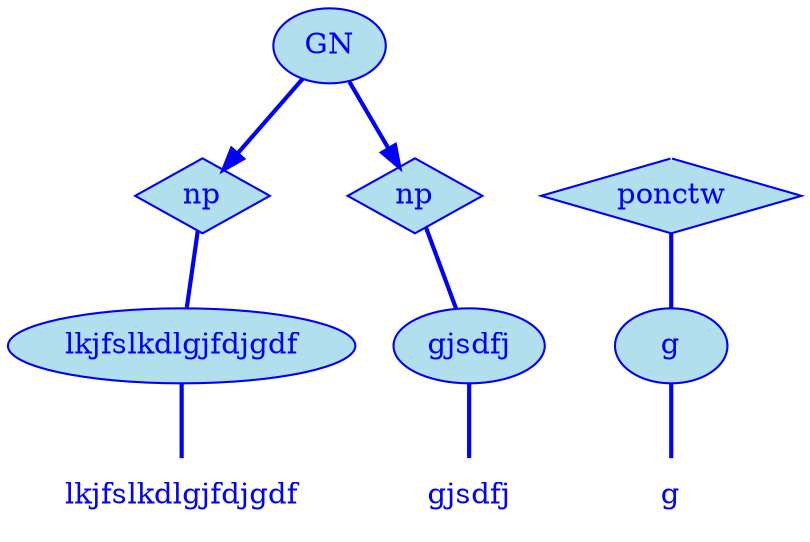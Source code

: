 digraph g {
	graph [bb="0,0,359,252"];
	node [label="\N"];
	graph [_draw_="c 5 -white C 5 -white P 4 0 0 0 252 359 252 359 0 ",
		xdotversion="1.2"];
	"mc1s1_t1#token84" [label=lkjfslkdlgjfdjgdf, shape=plaintext, fillcolor=lightblue2, fontcolor=blue, pos="81,18", width="1.61", height="0.50", _ldraw_="F 14.000000 11 -Times-Roman c 4 -blue T 81 13 0 101 17 -lkjfslkdlgjfdjgdf "];
	"mc1s1_W1#wordmc1s1_t1#token" [label=lkjfslkdlgjfdjgdf, shape=ellipse, fillcolor=lightblue2, fontcolor=blue, pos="81,90", width="2.25", height="0.50", color=blue, style=filled, _draw_="S 6 -filled c 4 -blue C 10 -lightblue2 E 81 90 81 18 ", _ldraw_="F 14.000000 11 -Times-Roman c 4 -blue T 81 85 0 101 17 -lkjfslkdlgjfdjgdf "];
	"mc1s1_P13#pos" [label=np, shape=diamond, fillcolor=lightblue2, fontcolor=blue, pos="94,162", width="0.75", height="0.50", color=blue, style=filled, _draw_="S 6 -filled c 4 -blue C 10 -lightblue2 P 4 94 180 67 162 94 144 121 162 ", _ldraw_="F 14.000000 11 -Times-Roman c 4 -blue T 94 157 0 17 2 -np "];
	"mc1s1_t3#token87" [label=gjsdfj, shape=plaintext, fillcolor=lightblue2, fontcolor=blue, pos="215,18", width="0.75", height="0.50", _ldraw_="F 14.000000 11 -Times-Roman c 4 -blue T 215 13 0 35 6 -gjsdfj "];
	"mc1s1_W2#wordmc1s1_t3#token" [label=gjsdfj, shape=ellipse, fillcolor=lightblue2, fontcolor=blue, pos="215,90", width="0.97", height="0.50", color=blue, style=filled, _draw_="S 6 -filled c 4 -blue C 10 -lightblue2 E 215 90 35 18 ", _ldraw_="F 14.000000 11 -Times-Roman c 4 -blue T 215 85 0 35 6 -gjsdfj "];
	"mc1s1_P38#pos" [label=np, shape=diamond, fillcolor=lightblue2, fontcolor=blue, pos="197,162", width="0.75", height="0.50", color=blue, style=filled, _draw_="S 6 -filled c 4 -blue C 10 -lightblue2 P 4 197 180 170 162 197 144 224 162 ", _ldraw_="F 14.000000 11 -Times-Roman c 4 -blue T 197 157 0 17 2 -np "];
	"mc1s1_chk0#chunk" [label=GN, fillcolor=lightblue2, fontcolor=blue, pos="155,234", width="0.75", height="0.50", color=blue, style=filled, arrowhead=doubleoctagon, _draw_="S 6 -filled c 4 -blue C 10 -lightblue2 E 155 234 27 18 ", _ldraw_="F 14.000000 11 -Times-Roman c 4 -blue T 155 229 0 22 2 -GN "];
	"mc1s1_t5#token78" [label=g, shape=plaintext, fillcolor=lightblue2, fontcolor=blue, pos="313,18", width="0.75", height="0.50", _ldraw_="F 14.000000 11 -Times-Roman c 4 -blue T 313 13 0 8 1 -g "];
	"mc1s1_W3#wordmc1s1_t5#token" [label=g, shape=ellipse, fillcolor=lightblue2, fontcolor=blue, pos="313,90", width="0.75", height="0.50", color=blue, style=filled, _draw_="S 6 -filled c 4 -blue C 10 -lightblue2 E 313 90 27 18 ", _ldraw_="F 14.000000 11 -Times-Roman c 4 -blue T 313 85 0 8 1 -g "];
	"mc1s1_P65#pos" [label=ponctw, shape=diamond, fillcolor=lightblue2, fontcolor=blue, pos="313,162", width="1.28", height="0.50", color=blue, style=filled, _draw_="S 6 -filled c 4 -blue C 10 -lightblue2 P 4 313 180 267 162 313 144 359 162 ", _ldraw_="F 14.000000 11 -Times-Roman c 4 -blue T 313 157 0 51 6 -ponctw "];
	"mc1s1_P65#pos#empty" [shape=point, fillcolor=white, fontcolor=white, pos="313,234", width="0.06", height="0.06", color=white, size=2, _draw_="S 6 -filled c 5 -white C 5 -white E 313 234 2 2 "];
	"mc1s1_W1#wordmc1s1_t1#token" -> "mc1s1_t1#token84" [arrowhead=none, color=blue, fontcolor=blue, style=bold, minlen=1, pos="81,72 81,61 81,47 81,36", _draw_="S 4 -bold c 4 -blue B 4 81 72 81 61 81 47 81 36 "];
	"mc1s1_P13#pos" -> "mc1s1_W1#wordmc1s1_t1#token" [arrowhead=none, color=blue, fontcolor=blue, style=bold, minlen=1, pos="91,146 89,134 86,120 84,108", _draw_="S 4 -bold c 4 -blue B 4 91 146 89 134 86 120 84 108 "];
	"mc1s1_W2#wordmc1s1_t3#token" -> "mc1s1_t3#token87" [arrowhead=none, color=blue, fontcolor=blue, style=bold, minlen=1, pos="215,72 215,61 215,47 215,36", _draw_="S 4 -bold c 4 -blue B 4 215 72 215 61 215 47 215 36 "];
	"mc1s1_P38#pos" -> "mc1s1_W2#wordmc1s1_t3#token" [arrowhead=none, color=blue, fontcolor=blue, style=bold, minlen=1, pos="201,146 204,135 207,120 210,108", _draw_="S 4 -bold c 4 -blue B 4 201 146 204 135 207 120 210 108 "];
	"mc1s1_chk0#chunk" -> "mc1s1_P13#pos" [color=blue, fontcolor=blue, style=bold, minlen=1, pos="e,104,174 141,218 132,208 120,193 110,182", shape=normal, _draw_="S 4 -bold c 4 -blue B 4 141 218 132 208 120 193 110 182 ", _hdraw_="S 5 -solid S 15 -setlinewidth(1) c 4 -blue C 4 -blue P 3 113 180 104 174 107 184 "];
	"mc1s1_chk0#chunk" -> "mc1s1_P38#pos" [color=blue, fontcolor=blue, style=bold, minlen=1, pos="e,189,175 165,217 170,207 178,194 184,184", shape=normal, _draw_="S 4 -bold c 4 -blue B 4 165 217 170 207 178 194 184 184 ", _hdraw_="S 5 -solid S 15 -setlinewidth(1) c 4 -blue C 4 -blue P 3 187 185 189 175 181 182 "];
	"mc1s1_W3#wordmc1s1_t5#token" -> "mc1s1_t5#token78" [arrowhead=none, color=blue, fontcolor=blue, style=bold, minlen=1, pos="313,72 313,61 313,47 313,36", _draw_="S 4 -bold c 4 -blue B 4 313 72 313 61 313 47 313 36 "];
	"mc1s1_P65#pos" -> "mc1s1_W3#wordmc1s1_t5#token" [arrowhead=none, color=blue, fontcolor=blue, style=bold, minlen=1, pos="313,144 313,133 313,119 313,108", _draw_="S 4 -bold c 4 -blue B 4 313 144 313 133 313 119 313 108 "];
	"mc1s1_P65#pos#empty" -> "mc1s1_P65#pos" [color=white, fontcolor=white, minlen=1, pos="e,313,180 313,232 313,225 313,207 313,190", shape=none, _draw_="c 5 -white B 4 313 232 313 225 313 207 313 190 ", _hdraw_="S 5 -solid S 15 -setlinewidth(1) c 5 -white C 5 -white P 3 317 190 313 180 310 190 "];
}
